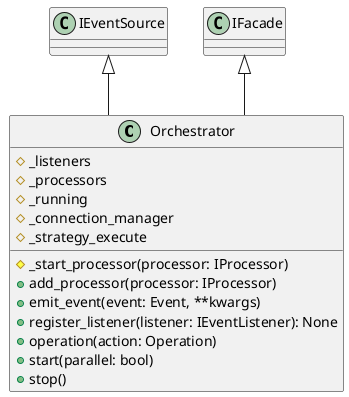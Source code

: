 @startuml
skinparam linetype ortho
!pragma teoz true
class Orchestrator {
  # _listeners
  # _processors
  # _running
  # _connection_manager
  # _strategy_execute
  # _start_processor(processor: IProcessor)
  + add_processor(processor: IProcessor)
  + emit_event(event: Event, **kwargs)
  + register_listener(listener: IEventListener): None
  + operation(action: Operation)
  + start(parallel: bool)
  + stop()
}
IEventSource <|-- Orchestrator
IFacade <|-- Orchestrator
@enduml
